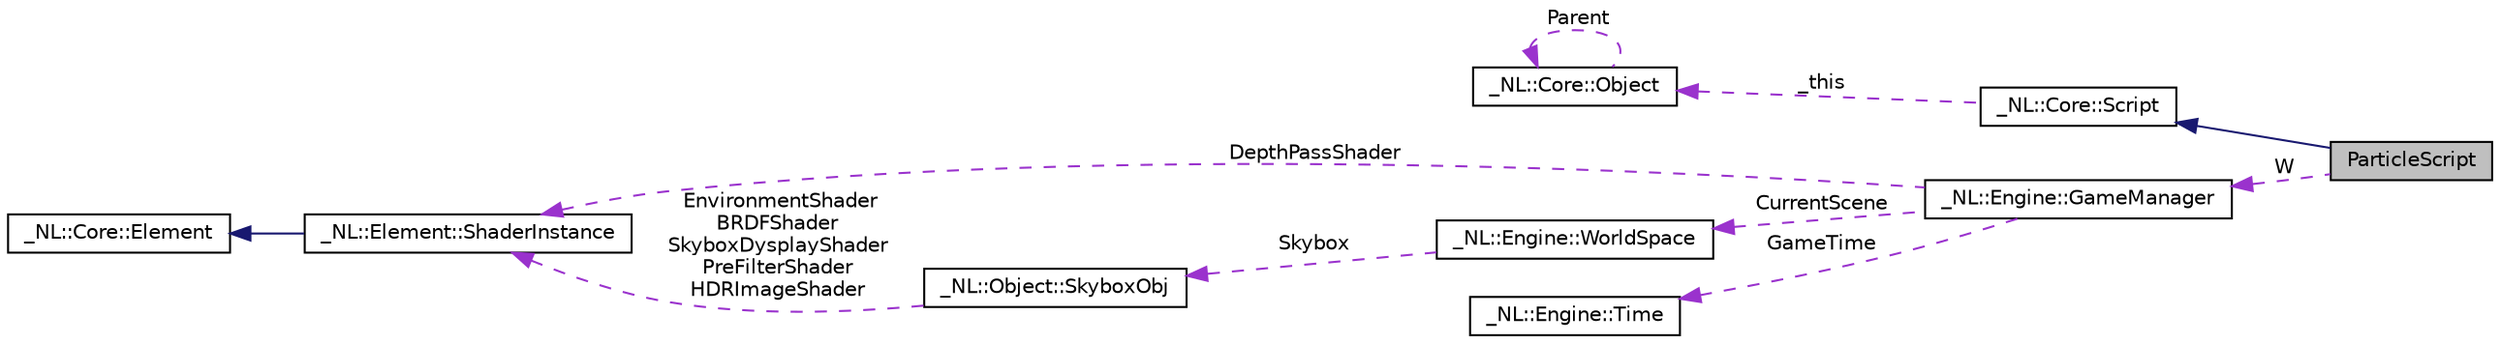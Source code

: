 digraph "ParticleScript"
{
  edge [fontname="Helvetica",fontsize="10",labelfontname="Helvetica",labelfontsize="10"];
  node [fontname="Helvetica",fontsize="10",shape=record];
  rankdir="LR";
  Node2 [label="ParticleScript",height=0.2,width=0.4,color="black", fillcolor="grey75", style="filled", fontcolor="black"];
  Node3 -> Node2 [dir="back",color="midnightblue",fontsize="10",style="solid",fontname="Helvetica"];
  Node3 [label="_NL::Core::Script",height=0.2,width=0.4,color="black", fillcolor="white", style="filled",URL="$class___n_l_1_1_core_1_1_script.html"];
  Node4 -> Node3 [dir="back",color="darkorchid3",fontsize="10",style="dashed",label=" _this" ,fontname="Helvetica"];
  Node4 [label="_NL::Core::Object",height=0.2,width=0.4,color="black", fillcolor="white", style="filled",URL="$class___n_l_1_1_core_1_1_object.html"];
  Node4 -> Node4 [dir="back",color="darkorchid3",fontsize="10",style="dashed",label=" Parent" ,fontname="Helvetica"];
  Node5 -> Node2 [dir="back",color="darkorchid3",fontsize="10",style="dashed",label=" W" ,fontname="Helvetica"];
  Node5 [label="_NL::Engine::GameManager",height=0.2,width=0.4,color="black", fillcolor="white", style="filled",URL="$class___n_l_1_1_engine_1_1_game_manager.html"];
  Node6 -> Node5 [dir="back",color="darkorchid3",fontsize="10",style="dashed",label=" CurrentScene" ,fontname="Helvetica"];
  Node6 [label="_NL::Engine::WorldSpace",height=0.2,width=0.4,color="black", fillcolor="white", style="filled",URL="$class___n_l_1_1_engine_1_1_world_space.html"];
  Node7 -> Node6 [dir="back",color="darkorchid3",fontsize="10",style="dashed",label=" Skybox" ,fontname="Helvetica"];
  Node7 [label="_NL::Object::SkyboxObj",height=0.2,width=0.4,color="black", fillcolor="white", style="filled",URL="$class___n_l_1_1_object_1_1_skybox_obj.html"];
  Node8 -> Node7 [dir="back",color="darkorchid3",fontsize="10",style="dashed",label=" EnvironmentShader\nBRDFShader\nSkyboxDysplayShader\nPreFilterShader\nHDRImageShader" ,fontname="Helvetica"];
  Node8 [label="_NL::Element::ShaderInstance",height=0.2,width=0.4,color="black", fillcolor="white", style="filled",URL="$class___n_l_1_1_element_1_1_shader_instance.html"];
  Node9 -> Node8 [dir="back",color="midnightblue",fontsize="10",style="solid",fontname="Helvetica"];
  Node9 [label="_NL::Core::Element",height=0.2,width=0.4,color="black", fillcolor="white", style="filled",URL="$class___n_l_1_1_core_1_1_element.html"];
  Node10 -> Node5 [dir="back",color="darkorchid3",fontsize="10",style="dashed",label=" GameTime" ,fontname="Helvetica"];
  Node10 [label="_NL::Engine::Time",height=0.2,width=0.4,color="black", fillcolor="white", style="filled",URL="$class___n_l_1_1_engine_1_1_time.html"];
  Node8 -> Node5 [dir="back",color="darkorchid3",fontsize="10",style="dashed",label=" DepthPassShader" ,fontname="Helvetica"];
}
